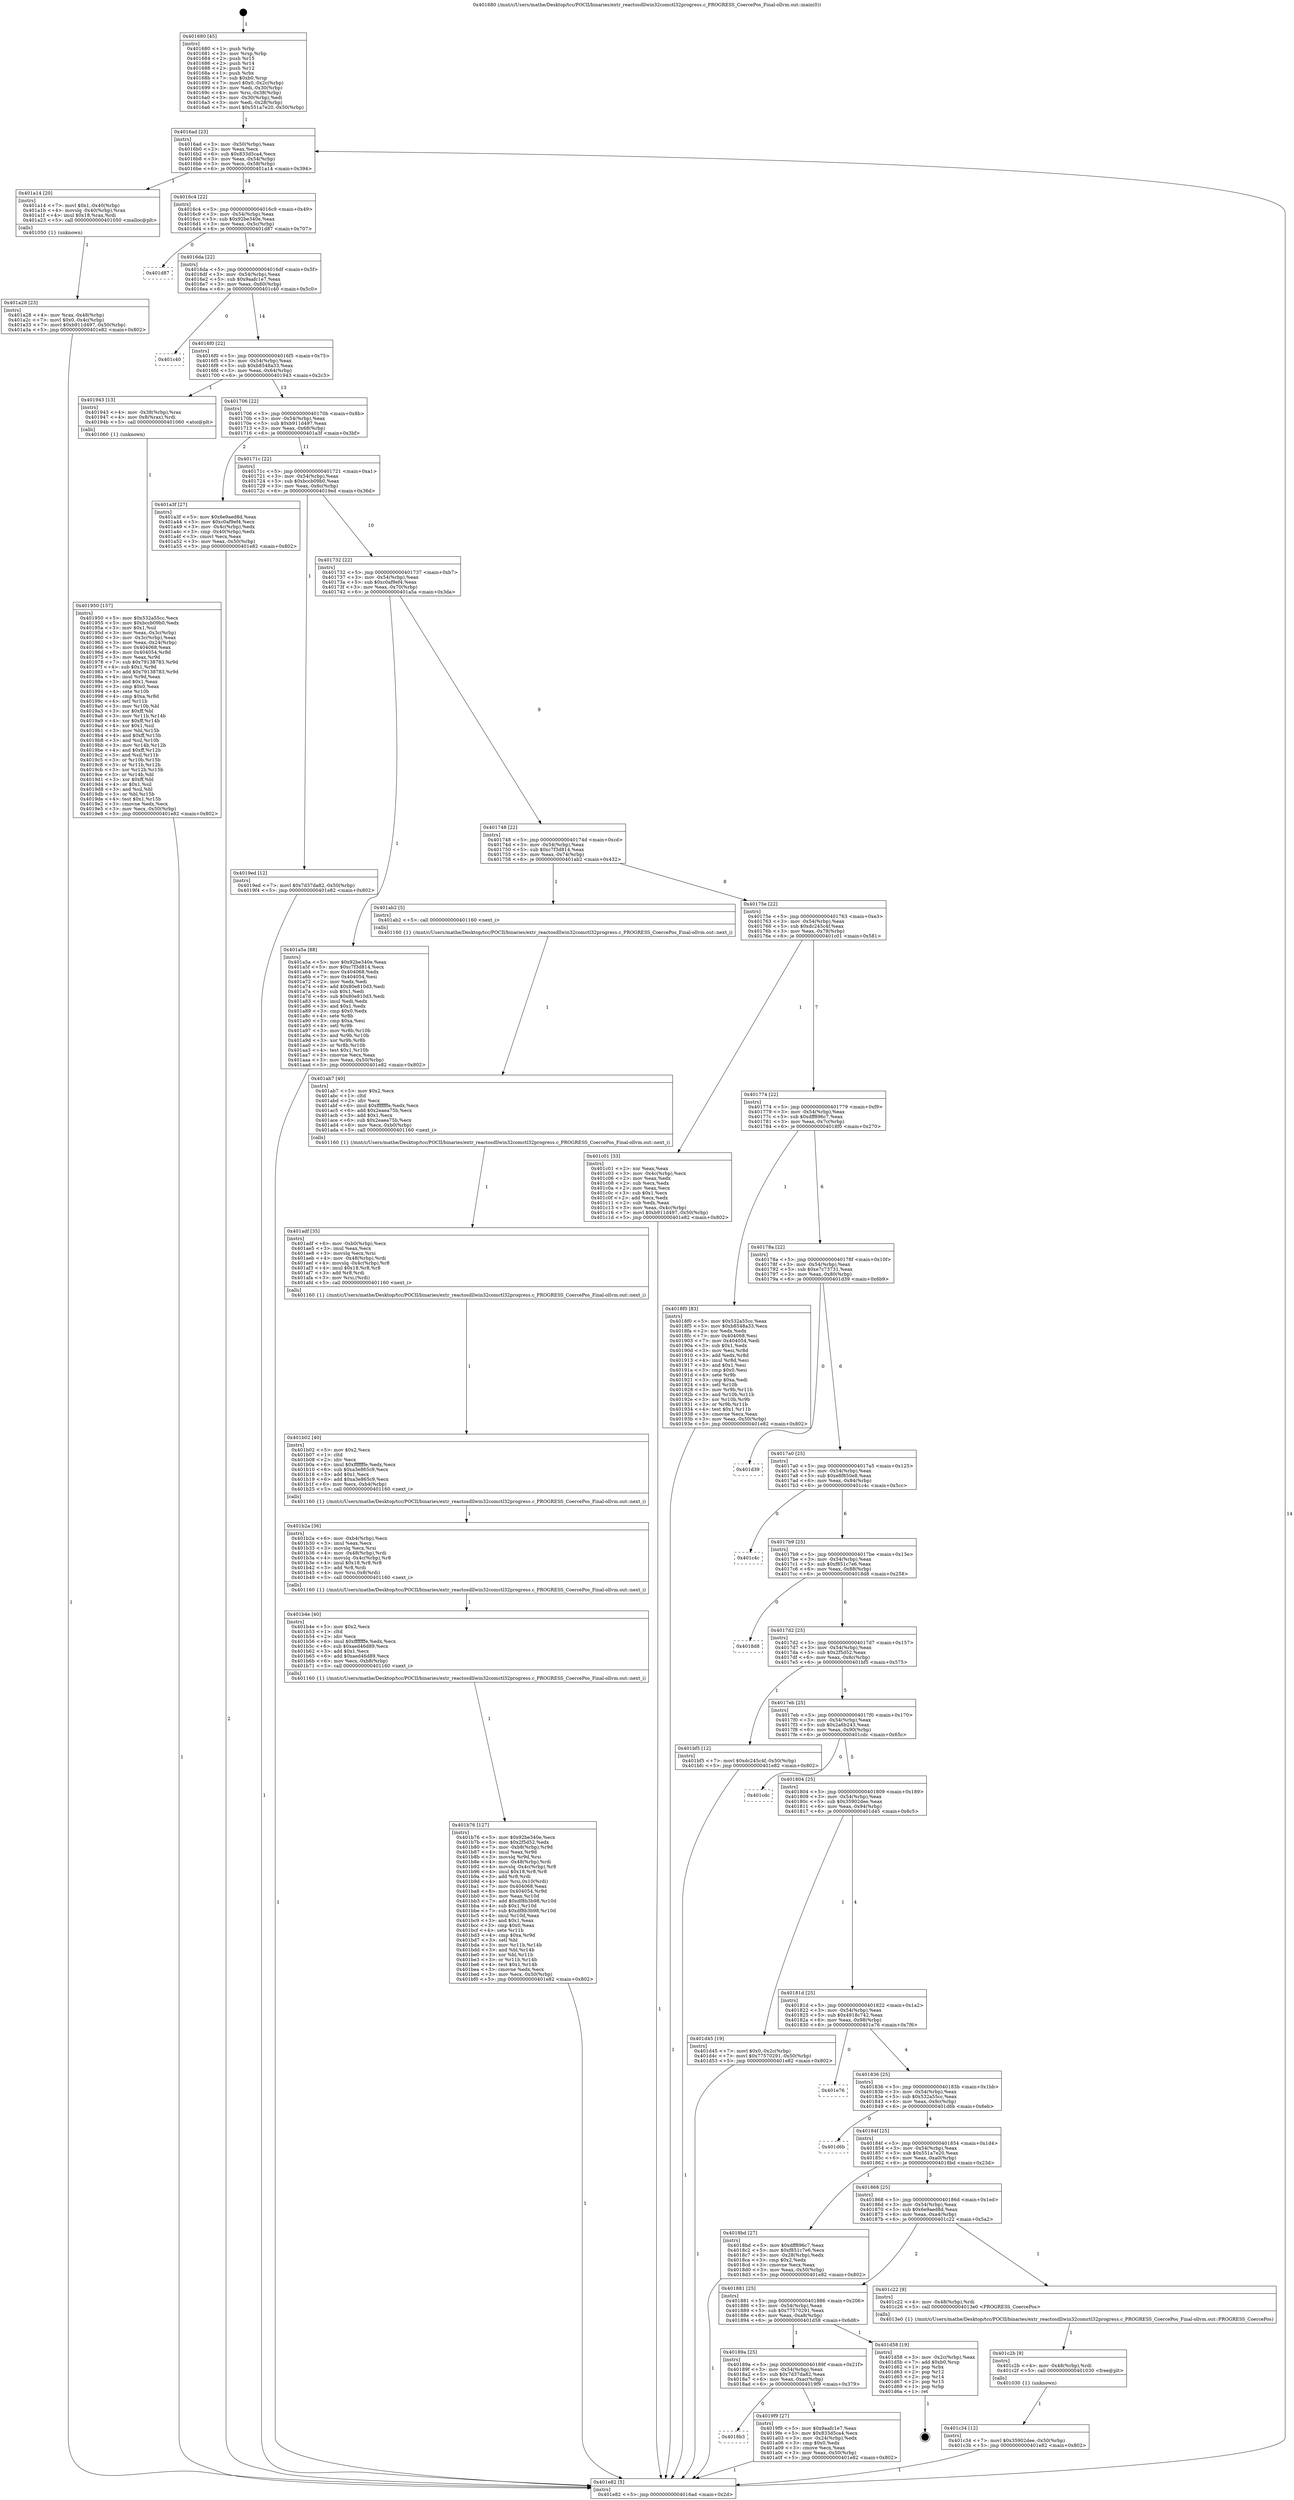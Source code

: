 digraph "0x401680" {
  label = "0x401680 (/mnt/c/Users/mathe/Desktop/tcc/POCII/binaries/extr_reactosdllwin32comctl32progress.c_PROGRESS_CoercePos_Final-ollvm.out::main(0))"
  labelloc = "t"
  node[shape=record]

  Entry [label="",width=0.3,height=0.3,shape=circle,fillcolor=black,style=filled]
  "0x4016ad" [label="{
     0x4016ad [23]\l
     | [instrs]\l
     &nbsp;&nbsp;0x4016ad \<+3\>: mov -0x50(%rbp),%eax\l
     &nbsp;&nbsp;0x4016b0 \<+2\>: mov %eax,%ecx\l
     &nbsp;&nbsp;0x4016b2 \<+6\>: sub $0x833d5ca4,%ecx\l
     &nbsp;&nbsp;0x4016b8 \<+3\>: mov %eax,-0x54(%rbp)\l
     &nbsp;&nbsp;0x4016bb \<+3\>: mov %ecx,-0x58(%rbp)\l
     &nbsp;&nbsp;0x4016be \<+6\>: je 0000000000401a14 \<main+0x394\>\l
  }"]
  "0x401a14" [label="{
     0x401a14 [20]\l
     | [instrs]\l
     &nbsp;&nbsp;0x401a14 \<+7\>: movl $0x1,-0x40(%rbp)\l
     &nbsp;&nbsp;0x401a1b \<+4\>: movslq -0x40(%rbp),%rax\l
     &nbsp;&nbsp;0x401a1f \<+4\>: imul $0x18,%rax,%rdi\l
     &nbsp;&nbsp;0x401a23 \<+5\>: call 0000000000401050 \<malloc@plt\>\l
     | [calls]\l
     &nbsp;&nbsp;0x401050 \{1\} (unknown)\l
  }"]
  "0x4016c4" [label="{
     0x4016c4 [22]\l
     | [instrs]\l
     &nbsp;&nbsp;0x4016c4 \<+5\>: jmp 00000000004016c9 \<main+0x49\>\l
     &nbsp;&nbsp;0x4016c9 \<+3\>: mov -0x54(%rbp),%eax\l
     &nbsp;&nbsp;0x4016cc \<+5\>: sub $0x92be340e,%eax\l
     &nbsp;&nbsp;0x4016d1 \<+3\>: mov %eax,-0x5c(%rbp)\l
     &nbsp;&nbsp;0x4016d4 \<+6\>: je 0000000000401d87 \<main+0x707\>\l
  }"]
  Exit [label="",width=0.3,height=0.3,shape=circle,fillcolor=black,style=filled,peripheries=2]
  "0x401d87" [label="{
     0x401d87\l
  }", style=dashed]
  "0x4016da" [label="{
     0x4016da [22]\l
     | [instrs]\l
     &nbsp;&nbsp;0x4016da \<+5\>: jmp 00000000004016df \<main+0x5f\>\l
     &nbsp;&nbsp;0x4016df \<+3\>: mov -0x54(%rbp),%eax\l
     &nbsp;&nbsp;0x4016e2 \<+5\>: sub $0x9aafc1e7,%eax\l
     &nbsp;&nbsp;0x4016e7 \<+3\>: mov %eax,-0x60(%rbp)\l
     &nbsp;&nbsp;0x4016ea \<+6\>: je 0000000000401c40 \<main+0x5c0\>\l
  }"]
  "0x401c34" [label="{
     0x401c34 [12]\l
     | [instrs]\l
     &nbsp;&nbsp;0x401c34 \<+7\>: movl $0x35902dee,-0x50(%rbp)\l
     &nbsp;&nbsp;0x401c3b \<+5\>: jmp 0000000000401e82 \<main+0x802\>\l
  }"]
  "0x401c40" [label="{
     0x401c40\l
  }", style=dashed]
  "0x4016f0" [label="{
     0x4016f0 [22]\l
     | [instrs]\l
     &nbsp;&nbsp;0x4016f0 \<+5\>: jmp 00000000004016f5 \<main+0x75\>\l
     &nbsp;&nbsp;0x4016f5 \<+3\>: mov -0x54(%rbp),%eax\l
     &nbsp;&nbsp;0x4016f8 \<+5\>: sub $0xb8548a33,%eax\l
     &nbsp;&nbsp;0x4016fd \<+3\>: mov %eax,-0x64(%rbp)\l
     &nbsp;&nbsp;0x401700 \<+6\>: je 0000000000401943 \<main+0x2c3\>\l
  }"]
  "0x401c2b" [label="{
     0x401c2b [9]\l
     | [instrs]\l
     &nbsp;&nbsp;0x401c2b \<+4\>: mov -0x48(%rbp),%rdi\l
     &nbsp;&nbsp;0x401c2f \<+5\>: call 0000000000401030 \<free@plt\>\l
     | [calls]\l
     &nbsp;&nbsp;0x401030 \{1\} (unknown)\l
  }"]
  "0x401943" [label="{
     0x401943 [13]\l
     | [instrs]\l
     &nbsp;&nbsp;0x401943 \<+4\>: mov -0x38(%rbp),%rax\l
     &nbsp;&nbsp;0x401947 \<+4\>: mov 0x8(%rax),%rdi\l
     &nbsp;&nbsp;0x40194b \<+5\>: call 0000000000401060 \<atoi@plt\>\l
     | [calls]\l
     &nbsp;&nbsp;0x401060 \{1\} (unknown)\l
  }"]
  "0x401706" [label="{
     0x401706 [22]\l
     | [instrs]\l
     &nbsp;&nbsp;0x401706 \<+5\>: jmp 000000000040170b \<main+0x8b\>\l
     &nbsp;&nbsp;0x40170b \<+3\>: mov -0x54(%rbp),%eax\l
     &nbsp;&nbsp;0x40170e \<+5\>: sub $0xb911d497,%eax\l
     &nbsp;&nbsp;0x401713 \<+3\>: mov %eax,-0x68(%rbp)\l
     &nbsp;&nbsp;0x401716 \<+6\>: je 0000000000401a3f \<main+0x3bf\>\l
  }"]
  "0x401b76" [label="{
     0x401b76 [127]\l
     | [instrs]\l
     &nbsp;&nbsp;0x401b76 \<+5\>: mov $0x92be340e,%ecx\l
     &nbsp;&nbsp;0x401b7b \<+5\>: mov $0x2f5d52,%edx\l
     &nbsp;&nbsp;0x401b80 \<+7\>: mov -0xb8(%rbp),%r9d\l
     &nbsp;&nbsp;0x401b87 \<+4\>: imul %eax,%r9d\l
     &nbsp;&nbsp;0x401b8b \<+3\>: movslq %r9d,%rsi\l
     &nbsp;&nbsp;0x401b8e \<+4\>: mov -0x48(%rbp),%rdi\l
     &nbsp;&nbsp;0x401b92 \<+4\>: movslq -0x4c(%rbp),%r8\l
     &nbsp;&nbsp;0x401b96 \<+4\>: imul $0x18,%r8,%r8\l
     &nbsp;&nbsp;0x401b9a \<+3\>: add %r8,%rdi\l
     &nbsp;&nbsp;0x401b9d \<+4\>: mov %rsi,0x10(%rdi)\l
     &nbsp;&nbsp;0x401ba1 \<+7\>: mov 0x404068,%eax\l
     &nbsp;&nbsp;0x401ba8 \<+8\>: mov 0x404054,%r9d\l
     &nbsp;&nbsp;0x401bb0 \<+3\>: mov %eax,%r10d\l
     &nbsp;&nbsp;0x401bb3 \<+7\>: add $0xdf8b3b98,%r10d\l
     &nbsp;&nbsp;0x401bba \<+4\>: sub $0x1,%r10d\l
     &nbsp;&nbsp;0x401bbe \<+7\>: sub $0xdf8b3b98,%r10d\l
     &nbsp;&nbsp;0x401bc5 \<+4\>: imul %r10d,%eax\l
     &nbsp;&nbsp;0x401bc9 \<+3\>: and $0x1,%eax\l
     &nbsp;&nbsp;0x401bcc \<+3\>: cmp $0x0,%eax\l
     &nbsp;&nbsp;0x401bcf \<+4\>: sete %r11b\l
     &nbsp;&nbsp;0x401bd3 \<+4\>: cmp $0xa,%r9d\l
     &nbsp;&nbsp;0x401bd7 \<+3\>: setl %bl\l
     &nbsp;&nbsp;0x401bda \<+3\>: mov %r11b,%r14b\l
     &nbsp;&nbsp;0x401bdd \<+3\>: and %bl,%r14b\l
     &nbsp;&nbsp;0x401be0 \<+3\>: xor %bl,%r11b\l
     &nbsp;&nbsp;0x401be3 \<+3\>: or %r11b,%r14b\l
     &nbsp;&nbsp;0x401be6 \<+4\>: test $0x1,%r14b\l
     &nbsp;&nbsp;0x401bea \<+3\>: cmovne %edx,%ecx\l
     &nbsp;&nbsp;0x401bed \<+3\>: mov %ecx,-0x50(%rbp)\l
     &nbsp;&nbsp;0x401bf0 \<+5\>: jmp 0000000000401e82 \<main+0x802\>\l
  }"]
  "0x401a3f" [label="{
     0x401a3f [27]\l
     | [instrs]\l
     &nbsp;&nbsp;0x401a3f \<+5\>: mov $0x6e9aed8d,%eax\l
     &nbsp;&nbsp;0x401a44 \<+5\>: mov $0xc0af9ef4,%ecx\l
     &nbsp;&nbsp;0x401a49 \<+3\>: mov -0x4c(%rbp),%edx\l
     &nbsp;&nbsp;0x401a4c \<+3\>: cmp -0x40(%rbp),%edx\l
     &nbsp;&nbsp;0x401a4f \<+3\>: cmovl %ecx,%eax\l
     &nbsp;&nbsp;0x401a52 \<+3\>: mov %eax,-0x50(%rbp)\l
     &nbsp;&nbsp;0x401a55 \<+5\>: jmp 0000000000401e82 \<main+0x802\>\l
  }"]
  "0x40171c" [label="{
     0x40171c [22]\l
     | [instrs]\l
     &nbsp;&nbsp;0x40171c \<+5\>: jmp 0000000000401721 \<main+0xa1\>\l
     &nbsp;&nbsp;0x401721 \<+3\>: mov -0x54(%rbp),%eax\l
     &nbsp;&nbsp;0x401724 \<+5\>: sub $0xbccb09b0,%eax\l
     &nbsp;&nbsp;0x401729 \<+3\>: mov %eax,-0x6c(%rbp)\l
     &nbsp;&nbsp;0x40172c \<+6\>: je 00000000004019ed \<main+0x36d\>\l
  }"]
  "0x401b4e" [label="{
     0x401b4e [40]\l
     | [instrs]\l
     &nbsp;&nbsp;0x401b4e \<+5\>: mov $0x2,%ecx\l
     &nbsp;&nbsp;0x401b53 \<+1\>: cltd\l
     &nbsp;&nbsp;0x401b54 \<+2\>: idiv %ecx\l
     &nbsp;&nbsp;0x401b56 \<+6\>: imul $0xfffffffe,%edx,%ecx\l
     &nbsp;&nbsp;0x401b5c \<+6\>: sub $0xaed46d89,%ecx\l
     &nbsp;&nbsp;0x401b62 \<+3\>: add $0x1,%ecx\l
     &nbsp;&nbsp;0x401b65 \<+6\>: add $0xaed46d89,%ecx\l
     &nbsp;&nbsp;0x401b6b \<+6\>: mov %ecx,-0xb8(%rbp)\l
     &nbsp;&nbsp;0x401b71 \<+5\>: call 0000000000401160 \<next_i\>\l
     | [calls]\l
     &nbsp;&nbsp;0x401160 \{1\} (/mnt/c/Users/mathe/Desktop/tcc/POCII/binaries/extr_reactosdllwin32comctl32progress.c_PROGRESS_CoercePos_Final-ollvm.out::next_i)\l
  }"]
  "0x4019ed" [label="{
     0x4019ed [12]\l
     | [instrs]\l
     &nbsp;&nbsp;0x4019ed \<+7\>: movl $0x7d37da82,-0x50(%rbp)\l
     &nbsp;&nbsp;0x4019f4 \<+5\>: jmp 0000000000401e82 \<main+0x802\>\l
  }"]
  "0x401732" [label="{
     0x401732 [22]\l
     | [instrs]\l
     &nbsp;&nbsp;0x401732 \<+5\>: jmp 0000000000401737 \<main+0xb7\>\l
     &nbsp;&nbsp;0x401737 \<+3\>: mov -0x54(%rbp),%eax\l
     &nbsp;&nbsp;0x40173a \<+5\>: sub $0xc0af9ef4,%eax\l
     &nbsp;&nbsp;0x40173f \<+3\>: mov %eax,-0x70(%rbp)\l
     &nbsp;&nbsp;0x401742 \<+6\>: je 0000000000401a5a \<main+0x3da\>\l
  }"]
  "0x401b2a" [label="{
     0x401b2a [36]\l
     | [instrs]\l
     &nbsp;&nbsp;0x401b2a \<+6\>: mov -0xb4(%rbp),%ecx\l
     &nbsp;&nbsp;0x401b30 \<+3\>: imul %eax,%ecx\l
     &nbsp;&nbsp;0x401b33 \<+3\>: movslq %ecx,%rsi\l
     &nbsp;&nbsp;0x401b36 \<+4\>: mov -0x48(%rbp),%rdi\l
     &nbsp;&nbsp;0x401b3a \<+4\>: movslq -0x4c(%rbp),%r8\l
     &nbsp;&nbsp;0x401b3e \<+4\>: imul $0x18,%r8,%r8\l
     &nbsp;&nbsp;0x401b42 \<+3\>: add %r8,%rdi\l
     &nbsp;&nbsp;0x401b45 \<+4\>: mov %rsi,0x8(%rdi)\l
     &nbsp;&nbsp;0x401b49 \<+5\>: call 0000000000401160 \<next_i\>\l
     | [calls]\l
     &nbsp;&nbsp;0x401160 \{1\} (/mnt/c/Users/mathe/Desktop/tcc/POCII/binaries/extr_reactosdllwin32comctl32progress.c_PROGRESS_CoercePos_Final-ollvm.out::next_i)\l
  }"]
  "0x401a5a" [label="{
     0x401a5a [88]\l
     | [instrs]\l
     &nbsp;&nbsp;0x401a5a \<+5\>: mov $0x92be340e,%eax\l
     &nbsp;&nbsp;0x401a5f \<+5\>: mov $0xc7f3d814,%ecx\l
     &nbsp;&nbsp;0x401a64 \<+7\>: mov 0x404068,%edx\l
     &nbsp;&nbsp;0x401a6b \<+7\>: mov 0x404054,%esi\l
     &nbsp;&nbsp;0x401a72 \<+2\>: mov %edx,%edi\l
     &nbsp;&nbsp;0x401a74 \<+6\>: add $0x80e810d3,%edi\l
     &nbsp;&nbsp;0x401a7a \<+3\>: sub $0x1,%edi\l
     &nbsp;&nbsp;0x401a7d \<+6\>: sub $0x80e810d3,%edi\l
     &nbsp;&nbsp;0x401a83 \<+3\>: imul %edi,%edx\l
     &nbsp;&nbsp;0x401a86 \<+3\>: and $0x1,%edx\l
     &nbsp;&nbsp;0x401a89 \<+3\>: cmp $0x0,%edx\l
     &nbsp;&nbsp;0x401a8c \<+4\>: sete %r8b\l
     &nbsp;&nbsp;0x401a90 \<+3\>: cmp $0xa,%esi\l
     &nbsp;&nbsp;0x401a93 \<+4\>: setl %r9b\l
     &nbsp;&nbsp;0x401a97 \<+3\>: mov %r8b,%r10b\l
     &nbsp;&nbsp;0x401a9a \<+3\>: and %r9b,%r10b\l
     &nbsp;&nbsp;0x401a9d \<+3\>: xor %r9b,%r8b\l
     &nbsp;&nbsp;0x401aa0 \<+3\>: or %r8b,%r10b\l
     &nbsp;&nbsp;0x401aa3 \<+4\>: test $0x1,%r10b\l
     &nbsp;&nbsp;0x401aa7 \<+3\>: cmovne %ecx,%eax\l
     &nbsp;&nbsp;0x401aaa \<+3\>: mov %eax,-0x50(%rbp)\l
     &nbsp;&nbsp;0x401aad \<+5\>: jmp 0000000000401e82 \<main+0x802\>\l
  }"]
  "0x401748" [label="{
     0x401748 [22]\l
     | [instrs]\l
     &nbsp;&nbsp;0x401748 \<+5\>: jmp 000000000040174d \<main+0xcd\>\l
     &nbsp;&nbsp;0x40174d \<+3\>: mov -0x54(%rbp),%eax\l
     &nbsp;&nbsp;0x401750 \<+5\>: sub $0xc7f3d814,%eax\l
     &nbsp;&nbsp;0x401755 \<+3\>: mov %eax,-0x74(%rbp)\l
     &nbsp;&nbsp;0x401758 \<+6\>: je 0000000000401ab2 \<main+0x432\>\l
  }"]
  "0x401b02" [label="{
     0x401b02 [40]\l
     | [instrs]\l
     &nbsp;&nbsp;0x401b02 \<+5\>: mov $0x2,%ecx\l
     &nbsp;&nbsp;0x401b07 \<+1\>: cltd\l
     &nbsp;&nbsp;0x401b08 \<+2\>: idiv %ecx\l
     &nbsp;&nbsp;0x401b0a \<+6\>: imul $0xfffffffe,%edx,%ecx\l
     &nbsp;&nbsp;0x401b10 \<+6\>: sub $0xa3e865c9,%ecx\l
     &nbsp;&nbsp;0x401b16 \<+3\>: add $0x1,%ecx\l
     &nbsp;&nbsp;0x401b19 \<+6\>: add $0xa3e865c9,%ecx\l
     &nbsp;&nbsp;0x401b1f \<+6\>: mov %ecx,-0xb4(%rbp)\l
     &nbsp;&nbsp;0x401b25 \<+5\>: call 0000000000401160 \<next_i\>\l
     | [calls]\l
     &nbsp;&nbsp;0x401160 \{1\} (/mnt/c/Users/mathe/Desktop/tcc/POCII/binaries/extr_reactosdllwin32comctl32progress.c_PROGRESS_CoercePos_Final-ollvm.out::next_i)\l
  }"]
  "0x401ab2" [label="{
     0x401ab2 [5]\l
     | [instrs]\l
     &nbsp;&nbsp;0x401ab2 \<+5\>: call 0000000000401160 \<next_i\>\l
     | [calls]\l
     &nbsp;&nbsp;0x401160 \{1\} (/mnt/c/Users/mathe/Desktop/tcc/POCII/binaries/extr_reactosdllwin32comctl32progress.c_PROGRESS_CoercePos_Final-ollvm.out::next_i)\l
  }"]
  "0x40175e" [label="{
     0x40175e [22]\l
     | [instrs]\l
     &nbsp;&nbsp;0x40175e \<+5\>: jmp 0000000000401763 \<main+0xe3\>\l
     &nbsp;&nbsp;0x401763 \<+3\>: mov -0x54(%rbp),%eax\l
     &nbsp;&nbsp;0x401766 \<+5\>: sub $0xdc245c4f,%eax\l
     &nbsp;&nbsp;0x40176b \<+3\>: mov %eax,-0x78(%rbp)\l
     &nbsp;&nbsp;0x40176e \<+6\>: je 0000000000401c01 \<main+0x581\>\l
  }"]
  "0x401adf" [label="{
     0x401adf [35]\l
     | [instrs]\l
     &nbsp;&nbsp;0x401adf \<+6\>: mov -0xb0(%rbp),%ecx\l
     &nbsp;&nbsp;0x401ae5 \<+3\>: imul %eax,%ecx\l
     &nbsp;&nbsp;0x401ae8 \<+3\>: movslq %ecx,%rsi\l
     &nbsp;&nbsp;0x401aeb \<+4\>: mov -0x48(%rbp),%rdi\l
     &nbsp;&nbsp;0x401aef \<+4\>: movslq -0x4c(%rbp),%r8\l
     &nbsp;&nbsp;0x401af3 \<+4\>: imul $0x18,%r8,%r8\l
     &nbsp;&nbsp;0x401af7 \<+3\>: add %r8,%rdi\l
     &nbsp;&nbsp;0x401afa \<+3\>: mov %rsi,(%rdi)\l
     &nbsp;&nbsp;0x401afd \<+5\>: call 0000000000401160 \<next_i\>\l
     | [calls]\l
     &nbsp;&nbsp;0x401160 \{1\} (/mnt/c/Users/mathe/Desktop/tcc/POCII/binaries/extr_reactosdllwin32comctl32progress.c_PROGRESS_CoercePos_Final-ollvm.out::next_i)\l
  }"]
  "0x401c01" [label="{
     0x401c01 [33]\l
     | [instrs]\l
     &nbsp;&nbsp;0x401c01 \<+2\>: xor %eax,%eax\l
     &nbsp;&nbsp;0x401c03 \<+3\>: mov -0x4c(%rbp),%ecx\l
     &nbsp;&nbsp;0x401c06 \<+2\>: mov %eax,%edx\l
     &nbsp;&nbsp;0x401c08 \<+2\>: sub %ecx,%edx\l
     &nbsp;&nbsp;0x401c0a \<+2\>: mov %eax,%ecx\l
     &nbsp;&nbsp;0x401c0c \<+3\>: sub $0x1,%ecx\l
     &nbsp;&nbsp;0x401c0f \<+2\>: add %ecx,%edx\l
     &nbsp;&nbsp;0x401c11 \<+2\>: sub %edx,%eax\l
     &nbsp;&nbsp;0x401c13 \<+3\>: mov %eax,-0x4c(%rbp)\l
     &nbsp;&nbsp;0x401c16 \<+7\>: movl $0xb911d497,-0x50(%rbp)\l
     &nbsp;&nbsp;0x401c1d \<+5\>: jmp 0000000000401e82 \<main+0x802\>\l
  }"]
  "0x401774" [label="{
     0x401774 [22]\l
     | [instrs]\l
     &nbsp;&nbsp;0x401774 \<+5\>: jmp 0000000000401779 \<main+0xf9\>\l
     &nbsp;&nbsp;0x401779 \<+3\>: mov -0x54(%rbp),%eax\l
     &nbsp;&nbsp;0x40177c \<+5\>: sub $0xdff896c7,%eax\l
     &nbsp;&nbsp;0x401781 \<+3\>: mov %eax,-0x7c(%rbp)\l
     &nbsp;&nbsp;0x401784 \<+6\>: je 00000000004018f0 \<main+0x270\>\l
  }"]
  "0x401ab7" [label="{
     0x401ab7 [40]\l
     | [instrs]\l
     &nbsp;&nbsp;0x401ab7 \<+5\>: mov $0x2,%ecx\l
     &nbsp;&nbsp;0x401abc \<+1\>: cltd\l
     &nbsp;&nbsp;0x401abd \<+2\>: idiv %ecx\l
     &nbsp;&nbsp;0x401abf \<+6\>: imul $0xfffffffe,%edx,%ecx\l
     &nbsp;&nbsp;0x401ac5 \<+6\>: add $0x2eaea75b,%ecx\l
     &nbsp;&nbsp;0x401acb \<+3\>: add $0x1,%ecx\l
     &nbsp;&nbsp;0x401ace \<+6\>: sub $0x2eaea75b,%ecx\l
     &nbsp;&nbsp;0x401ad4 \<+6\>: mov %ecx,-0xb0(%rbp)\l
     &nbsp;&nbsp;0x401ada \<+5\>: call 0000000000401160 \<next_i\>\l
     | [calls]\l
     &nbsp;&nbsp;0x401160 \{1\} (/mnt/c/Users/mathe/Desktop/tcc/POCII/binaries/extr_reactosdllwin32comctl32progress.c_PROGRESS_CoercePos_Final-ollvm.out::next_i)\l
  }"]
  "0x4018f0" [label="{
     0x4018f0 [83]\l
     | [instrs]\l
     &nbsp;&nbsp;0x4018f0 \<+5\>: mov $0x532a55cc,%eax\l
     &nbsp;&nbsp;0x4018f5 \<+5\>: mov $0xb8548a33,%ecx\l
     &nbsp;&nbsp;0x4018fa \<+2\>: xor %edx,%edx\l
     &nbsp;&nbsp;0x4018fc \<+7\>: mov 0x404068,%esi\l
     &nbsp;&nbsp;0x401903 \<+7\>: mov 0x404054,%edi\l
     &nbsp;&nbsp;0x40190a \<+3\>: sub $0x1,%edx\l
     &nbsp;&nbsp;0x40190d \<+3\>: mov %esi,%r8d\l
     &nbsp;&nbsp;0x401910 \<+3\>: add %edx,%r8d\l
     &nbsp;&nbsp;0x401913 \<+4\>: imul %r8d,%esi\l
     &nbsp;&nbsp;0x401917 \<+3\>: and $0x1,%esi\l
     &nbsp;&nbsp;0x40191a \<+3\>: cmp $0x0,%esi\l
     &nbsp;&nbsp;0x40191d \<+4\>: sete %r9b\l
     &nbsp;&nbsp;0x401921 \<+3\>: cmp $0xa,%edi\l
     &nbsp;&nbsp;0x401924 \<+4\>: setl %r10b\l
     &nbsp;&nbsp;0x401928 \<+3\>: mov %r9b,%r11b\l
     &nbsp;&nbsp;0x40192b \<+3\>: and %r10b,%r11b\l
     &nbsp;&nbsp;0x40192e \<+3\>: xor %r10b,%r9b\l
     &nbsp;&nbsp;0x401931 \<+3\>: or %r9b,%r11b\l
     &nbsp;&nbsp;0x401934 \<+4\>: test $0x1,%r11b\l
     &nbsp;&nbsp;0x401938 \<+3\>: cmovne %ecx,%eax\l
     &nbsp;&nbsp;0x40193b \<+3\>: mov %eax,-0x50(%rbp)\l
     &nbsp;&nbsp;0x40193e \<+5\>: jmp 0000000000401e82 \<main+0x802\>\l
  }"]
  "0x40178a" [label="{
     0x40178a [22]\l
     | [instrs]\l
     &nbsp;&nbsp;0x40178a \<+5\>: jmp 000000000040178f \<main+0x10f\>\l
     &nbsp;&nbsp;0x40178f \<+3\>: mov -0x54(%rbp),%eax\l
     &nbsp;&nbsp;0x401792 \<+5\>: sub $0xe7c73731,%eax\l
     &nbsp;&nbsp;0x401797 \<+3\>: mov %eax,-0x80(%rbp)\l
     &nbsp;&nbsp;0x40179a \<+6\>: je 0000000000401d39 \<main+0x6b9\>\l
  }"]
  "0x401a28" [label="{
     0x401a28 [23]\l
     | [instrs]\l
     &nbsp;&nbsp;0x401a28 \<+4\>: mov %rax,-0x48(%rbp)\l
     &nbsp;&nbsp;0x401a2c \<+7\>: movl $0x0,-0x4c(%rbp)\l
     &nbsp;&nbsp;0x401a33 \<+7\>: movl $0xb911d497,-0x50(%rbp)\l
     &nbsp;&nbsp;0x401a3a \<+5\>: jmp 0000000000401e82 \<main+0x802\>\l
  }"]
  "0x401d39" [label="{
     0x401d39\l
  }", style=dashed]
  "0x4017a0" [label="{
     0x4017a0 [25]\l
     | [instrs]\l
     &nbsp;&nbsp;0x4017a0 \<+5\>: jmp 00000000004017a5 \<main+0x125\>\l
     &nbsp;&nbsp;0x4017a5 \<+3\>: mov -0x54(%rbp),%eax\l
     &nbsp;&nbsp;0x4017a8 \<+5\>: sub $0xe8f850e8,%eax\l
     &nbsp;&nbsp;0x4017ad \<+6\>: mov %eax,-0x84(%rbp)\l
     &nbsp;&nbsp;0x4017b3 \<+6\>: je 0000000000401c4c \<main+0x5cc\>\l
  }"]
  "0x4018b3" [label="{
     0x4018b3\l
  }", style=dashed]
  "0x401c4c" [label="{
     0x401c4c\l
  }", style=dashed]
  "0x4017b9" [label="{
     0x4017b9 [25]\l
     | [instrs]\l
     &nbsp;&nbsp;0x4017b9 \<+5\>: jmp 00000000004017be \<main+0x13e\>\l
     &nbsp;&nbsp;0x4017be \<+3\>: mov -0x54(%rbp),%eax\l
     &nbsp;&nbsp;0x4017c1 \<+5\>: sub $0xf851c7e6,%eax\l
     &nbsp;&nbsp;0x4017c6 \<+6\>: mov %eax,-0x88(%rbp)\l
     &nbsp;&nbsp;0x4017cc \<+6\>: je 00000000004018d8 \<main+0x258\>\l
  }"]
  "0x4019f9" [label="{
     0x4019f9 [27]\l
     | [instrs]\l
     &nbsp;&nbsp;0x4019f9 \<+5\>: mov $0x9aafc1e7,%eax\l
     &nbsp;&nbsp;0x4019fe \<+5\>: mov $0x833d5ca4,%ecx\l
     &nbsp;&nbsp;0x401a03 \<+3\>: mov -0x24(%rbp),%edx\l
     &nbsp;&nbsp;0x401a06 \<+3\>: cmp $0x0,%edx\l
     &nbsp;&nbsp;0x401a09 \<+3\>: cmove %ecx,%eax\l
     &nbsp;&nbsp;0x401a0c \<+3\>: mov %eax,-0x50(%rbp)\l
     &nbsp;&nbsp;0x401a0f \<+5\>: jmp 0000000000401e82 \<main+0x802\>\l
  }"]
  "0x4018d8" [label="{
     0x4018d8\l
  }", style=dashed]
  "0x4017d2" [label="{
     0x4017d2 [25]\l
     | [instrs]\l
     &nbsp;&nbsp;0x4017d2 \<+5\>: jmp 00000000004017d7 \<main+0x157\>\l
     &nbsp;&nbsp;0x4017d7 \<+3\>: mov -0x54(%rbp),%eax\l
     &nbsp;&nbsp;0x4017da \<+5\>: sub $0x2f5d52,%eax\l
     &nbsp;&nbsp;0x4017df \<+6\>: mov %eax,-0x8c(%rbp)\l
     &nbsp;&nbsp;0x4017e5 \<+6\>: je 0000000000401bf5 \<main+0x575\>\l
  }"]
  "0x40189a" [label="{
     0x40189a [25]\l
     | [instrs]\l
     &nbsp;&nbsp;0x40189a \<+5\>: jmp 000000000040189f \<main+0x21f\>\l
     &nbsp;&nbsp;0x40189f \<+3\>: mov -0x54(%rbp),%eax\l
     &nbsp;&nbsp;0x4018a2 \<+5\>: sub $0x7d37da82,%eax\l
     &nbsp;&nbsp;0x4018a7 \<+6\>: mov %eax,-0xac(%rbp)\l
     &nbsp;&nbsp;0x4018ad \<+6\>: je 00000000004019f9 \<main+0x379\>\l
  }"]
  "0x401bf5" [label="{
     0x401bf5 [12]\l
     | [instrs]\l
     &nbsp;&nbsp;0x401bf5 \<+7\>: movl $0xdc245c4f,-0x50(%rbp)\l
     &nbsp;&nbsp;0x401bfc \<+5\>: jmp 0000000000401e82 \<main+0x802\>\l
  }"]
  "0x4017eb" [label="{
     0x4017eb [25]\l
     | [instrs]\l
     &nbsp;&nbsp;0x4017eb \<+5\>: jmp 00000000004017f0 \<main+0x170\>\l
     &nbsp;&nbsp;0x4017f0 \<+3\>: mov -0x54(%rbp),%eax\l
     &nbsp;&nbsp;0x4017f3 \<+5\>: sub $0x2a6b243,%eax\l
     &nbsp;&nbsp;0x4017f8 \<+6\>: mov %eax,-0x90(%rbp)\l
     &nbsp;&nbsp;0x4017fe \<+6\>: je 0000000000401cdc \<main+0x65c\>\l
  }"]
  "0x401d58" [label="{
     0x401d58 [19]\l
     | [instrs]\l
     &nbsp;&nbsp;0x401d58 \<+3\>: mov -0x2c(%rbp),%eax\l
     &nbsp;&nbsp;0x401d5b \<+7\>: add $0xb0,%rsp\l
     &nbsp;&nbsp;0x401d62 \<+1\>: pop %rbx\l
     &nbsp;&nbsp;0x401d63 \<+2\>: pop %r12\l
     &nbsp;&nbsp;0x401d65 \<+2\>: pop %r14\l
     &nbsp;&nbsp;0x401d67 \<+2\>: pop %r15\l
     &nbsp;&nbsp;0x401d69 \<+1\>: pop %rbp\l
     &nbsp;&nbsp;0x401d6a \<+1\>: ret\l
  }"]
  "0x401cdc" [label="{
     0x401cdc\l
  }", style=dashed]
  "0x401804" [label="{
     0x401804 [25]\l
     | [instrs]\l
     &nbsp;&nbsp;0x401804 \<+5\>: jmp 0000000000401809 \<main+0x189\>\l
     &nbsp;&nbsp;0x401809 \<+3\>: mov -0x54(%rbp),%eax\l
     &nbsp;&nbsp;0x40180c \<+5\>: sub $0x35902dee,%eax\l
     &nbsp;&nbsp;0x401811 \<+6\>: mov %eax,-0x94(%rbp)\l
     &nbsp;&nbsp;0x401817 \<+6\>: je 0000000000401d45 \<main+0x6c5\>\l
  }"]
  "0x401881" [label="{
     0x401881 [25]\l
     | [instrs]\l
     &nbsp;&nbsp;0x401881 \<+5\>: jmp 0000000000401886 \<main+0x206\>\l
     &nbsp;&nbsp;0x401886 \<+3\>: mov -0x54(%rbp),%eax\l
     &nbsp;&nbsp;0x401889 \<+5\>: sub $0x77570291,%eax\l
     &nbsp;&nbsp;0x40188e \<+6\>: mov %eax,-0xa8(%rbp)\l
     &nbsp;&nbsp;0x401894 \<+6\>: je 0000000000401d58 \<main+0x6d8\>\l
  }"]
  "0x401d45" [label="{
     0x401d45 [19]\l
     | [instrs]\l
     &nbsp;&nbsp;0x401d45 \<+7\>: movl $0x0,-0x2c(%rbp)\l
     &nbsp;&nbsp;0x401d4c \<+7\>: movl $0x77570291,-0x50(%rbp)\l
     &nbsp;&nbsp;0x401d53 \<+5\>: jmp 0000000000401e82 \<main+0x802\>\l
  }"]
  "0x40181d" [label="{
     0x40181d [25]\l
     | [instrs]\l
     &nbsp;&nbsp;0x40181d \<+5\>: jmp 0000000000401822 \<main+0x1a2\>\l
     &nbsp;&nbsp;0x401822 \<+3\>: mov -0x54(%rbp),%eax\l
     &nbsp;&nbsp;0x401825 \<+5\>: sub $0x4918c742,%eax\l
     &nbsp;&nbsp;0x40182a \<+6\>: mov %eax,-0x98(%rbp)\l
     &nbsp;&nbsp;0x401830 \<+6\>: je 0000000000401e76 \<main+0x7f6\>\l
  }"]
  "0x401c22" [label="{
     0x401c22 [9]\l
     | [instrs]\l
     &nbsp;&nbsp;0x401c22 \<+4\>: mov -0x48(%rbp),%rdi\l
     &nbsp;&nbsp;0x401c26 \<+5\>: call 00000000004013e0 \<PROGRESS_CoercePos\>\l
     | [calls]\l
     &nbsp;&nbsp;0x4013e0 \{1\} (/mnt/c/Users/mathe/Desktop/tcc/POCII/binaries/extr_reactosdllwin32comctl32progress.c_PROGRESS_CoercePos_Final-ollvm.out::PROGRESS_CoercePos)\l
  }"]
  "0x401e76" [label="{
     0x401e76\l
  }", style=dashed]
  "0x401836" [label="{
     0x401836 [25]\l
     | [instrs]\l
     &nbsp;&nbsp;0x401836 \<+5\>: jmp 000000000040183b \<main+0x1bb\>\l
     &nbsp;&nbsp;0x40183b \<+3\>: mov -0x54(%rbp),%eax\l
     &nbsp;&nbsp;0x40183e \<+5\>: sub $0x532a55cc,%eax\l
     &nbsp;&nbsp;0x401843 \<+6\>: mov %eax,-0x9c(%rbp)\l
     &nbsp;&nbsp;0x401849 \<+6\>: je 0000000000401d6b \<main+0x6eb\>\l
  }"]
  "0x401950" [label="{
     0x401950 [157]\l
     | [instrs]\l
     &nbsp;&nbsp;0x401950 \<+5\>: mov $0x532a55cc,%ecx\l
     &nbsp;&nbsp;0x401955 \<+5\>: mov $0xbccb09b0,%edx\l
     &nbsp;&nbsp;0x40195a \<+3\>: mov $0x1,%sil\l
     &nbsp;&nbsp;0x40195d \<+3\>: mov %eax,-0x3c(%rbp)\l
     &nbsp;&nbsp;0x401960 \<+3\>: mov -0x3c(%rbp),%eax\l
     &nbsp;&nbsp;0x401963 \<+3\>: mov %eax,-0x24(%rbp)\l
     &nbsp;&nbsp;0x401966 \<+7\>: mov 0x404068,%eax\l
     &nbsp;&nbsp;0x40196d \<+8\>: mov 0x404054,%r8d\l
     &nbsp;&nbsp;0x401975 \<+3\>: mov %eax,%r9d\l
     &nbsp;&nbsp;0x401978 \<+7\>: sub $0x79138783,%r9d\l
     &nbsp;&nbsp;0x40197f \<+4\>: sub $0x1,%r9d\l
     &nbsp;&nbsp;0x401983 \<+7\>: add $0x79138783,%r9d\l
     &nbsp;&nbsp;0x40198a \<+4\>: imul %r9d,%eax\l
     &nbsp;&nbsp;0x40198e \<+3\>: and $0x1,%eax\l
     &nbsp;&nbsp;0x401991 \<+3\>: cmp $0x0,%eax\l
     &nbsp;&nbsp;0x401994 \<+4\>: sete %r10b\l
     &nbsp;&nbsp;0x401998 \<+4\>: cmp $0xa,%r8d\l
     &nbsp;&nbsp;0x40199c \<+4\>: setl %r11b\l
     &nbsp;&nbsp;0x4019a0 \<+3\>: mov %r10b,%bl\l
     &nbsp;&nbsp;0x4019a3 \<+3\>: xor $0xff,%bl\l
     &nbsp;&nbsp;0x4019a6 \<+3\>: mov %r11b,%r14b\l
     &nbsp;&nbsp;0x4019a9 \<+4\>: xor $0xff,%r14b\l
     &nbsp;&nbsp;0x4019ad \<+4\>: xor $0x1,%sil\l
     &nbsp;&nbsp;0x4019b1 \<+3\>: mov %bl,%r15b\l
     &nbsp;&nbsp;0x4019b4 \<+4\>: and $0xff,%r15b\l
     &nbsp;&nbsp;0x4019b8 \<+3\>: and %sil,%r10b\l
     &nbsp;&nbsp;0x4019bb \<+3\>: mov %r14b,%r12b\l
     &nbsp;&nbsp;0x4019be \<+4\>: and $0xff,%r12b\l
     &nbsp;&nbsp;0x4019c2 \<+3\>: and %sil,%r11b\l
     &nbsp;&nbsp;0x4019c5 \<+3\>: or %r10b,%r15b\l
     &nbsp;&nbsp;0x4019c8 \<+3\>: or %r11b,%r12b\l
     &nbsp;&nbsp;0x4019cb \<+3\>: xor %r12b,%r15b\l
     &nbsp;&nbsp;0x4019ce \<+3\>: or %r14b,%bl\l
     &nbsp;&nbsp;0x4019d1 \<+3\>: xor $0xff,%bl\l
     &nbsp;&nbsp;0x4019d4 \<+4\>: or $0x1,%sil\l
     &nbsp;&nbsp;0x4019d8 \<+3\>: and %sil,%bl\l
     &nbsp;&nbsp;0x4019db \<+3\>: or %bl,%r15b\l
     &nbsp;&nbsp;0x4019de \<+4\>: test $0x1,%r15b\l
     &nbsp;&nbsp;0x4019e2 \<+3\>: cmovne %edx,%ecx\l
     &nbsp;&nbsp;0x4019e5 \<+3\>: mov %ecx,-0x50(%rbp)\l
     &nbsp;&nbsp;0x4019e8 \<+5\>: jmp 0000000000401e82 \<main+0x802\>\l
  }"]
  "0x401d6b" [label="{
     0x401d6b\l
  }", style=dashed]
  "0x40184f" [label="{
     0x40184f [25]\l
     | [instrs]\l
     &nbsp;&nbsp;0x40184f \<+5\>: jmp 0000000000401854 \<main+0x1d4\>\l
     &nbsp;&nbsp;0x401854 \<+3\>: mov -0x54(%rbp),%eax\l
     &nbsp;&nbsp;0x401857 \<+5\>: sub $0x551a7e20,%eax\l
     &nbsp;&nbsp;0x40185c \<+6\>: mov %eax,-0xa0(%rbp)\l
     &nbsp;&nbsp;0x401862 \<+6\>: je 00000000004018bd \<main+0x23d\>\l
  }"]
  "0x401680" [label="{
     0x401680 [45]\l
     | [instrs]\l
     &nbsp;&nbsp;0x401680 \<+1\>: push %rbp\l
     &nbsp;&nbsp;0x401681 \<+3\>: mov %rsp,%rbp\l
     &nbsp;&nbsp;0x401684 \<+2\>: push %r15\l
     &nbsp;&nbsp;0x401686 \<+2\>: push %r14\l
     &nbsp;&nbsp;0x401688 \<+2\>: push %r12\l
     &nbsp;&nbsp;0x40168a \<+1\>: push %rbx\l
     &nbsp;&nbsp;0x40168b \<+7\>: sub $0xb0,%rsp\l
     &nbsp;&nbsp;0x401692 \<+7\>: movl $0x0,-0x2c(%rbp)\l
     &nbsp;&nbsp;0x401699 \<+3\>: mov %edi,-0x30(%rbp)\l
     &nbsp;&nbsp;0x40169c \<+4\>: mov %rsi,-0x38(%rbp)\l
     &nbsp;&nbsp;0x4016a0 \<+3\>: mov -0x30(%rbp),%edi\l
     &nbsp;&nbsp;0x4016a3 \<+3\>: mov %edi,-0x28(%rbp)\l
     &nbsp;&nbsp;0x4016a6 \<+7\>: movl $0x551a7e20,-0x50(%rbp)\l
  }"]
  "0x4018bd" [label="{
     0x4018bd [27]\l
     | [instrs]\l
     &nbsp;&nbsp;0x4018bd \<+5\>: mov $0xdff896c7,%eax\l
     &nbsp;&nbsp;0x4018c2 \<+5\>: mov $0xf851c7e6,%ecx\l
     &nbsp;&nbsp;0x4018c7 \<+3\>: mov -0x28(%rbp),%edx\l
     &nbsp;&nbsp;0x4018ca \<+3\>: cmp $0x2,%edx\l
     &nbsp;&nbsp;0x4018cd \<+3\>: cmovne %ecx,%eax\l
     &nbsp;&nbsp;0x4018d0 \<+3\>: mov %eax,-0x50(%rbp)\l
     &nbsp;&nbsp;0x4018d3 \<+5\>: jmp 0000000000401e82 \<main+0x802\>\l
  }"]
  "0x401868" [label="{
     0x401868 [25]\l
     | [instrs]\l
     &nbsp;&nbsp;0x401868 \<+5\>: jmp 000000000040186d \<main+0x1ed\>\l
     &nbsp;&nbsp;0x40186d \<+3\>: mov -0x54(%rbp),%eax\l
     &nbsp;&nbsp;0x401870 \<+5\>: sub $0x6e9aed8d,%eax\l
     &nbsp;&nbsp;0x401875 \<+6\>: mov %eax,-0xa4(%rbp)\l
     &nbsp;&nbsp;0x40187b \<+6\>: je 0000000000401c22 \<main+0x5a2\>\l
  }"]
  "0x401e82" [label="{
     0x401e82 [5]\l
     | [instrs]\l
     &nbsp;&nbsp;0x401e82 \<+5\>: jmp 00000000004016ad \<main+0x2d\>\l
  }"]
  Entry -> "0x401680" [label=" 1"]
  "0x4016ad" -> "0x401a14" [label=" 1"]
  "0x4016ad" -> "0x4016c4" [label=" 14"]
  "0x401d58" -> Exit [label=" 1"]
  "0x4016c4" -> "0x401d87" [label=" 0"]
  "0x4016c4" -> "0x4016da" [label=" 14"]
  "0x401d45" -> "0x401e82" [label=" 1"]
  "0x4016da" -> "0x401c40" [label=" 0"]
  "0x4016da" -> "0x4016f0" [label=" 14"]
  "0x401c34" -> "0x401e82" [label=" 1"]
  "0x4016f0" -> "0x401943" [label=" 1"]
  "0x4016f0" -> "0x401706" [label=" 13"]
  "0x401c2b" -> "0x401c34" [label=" 1"]
  "0x401706" -> "0x401a3f" [label=" 2"]
  "0x401706" -> "0x40171c" [label=" 11"]
  "0x401c22" -> "0x401c2b" [label=" 1"]
  "0x40171c" -> "0x4019ed" [label=" 1"]
  "0x40171c" -> "0x401732" [label=" 10"]
  "0x401c01" -> "0x401e82" [label=" 1"]
  "0x401732" -> "0x401a5a" [label=" 1"]
  "0x401732" -> "0x401748" [label=" 9"]
  "0x401bf5" -> "0x401e82" [label=" 1"]
  "0x401748" -> "0x401ab2" [label=" 1"]
  "0x401748" -> "0x40175e" [label=" 8"]
  "0x401b76" -> "0x401e82" [label=" 1"]
  "0x40175e" -> "0x401c01" [label=" 1"]
  "0x40175e" -> "0x401774" [label=" 7"]
  "0x401b4e" -> "0x401b76" [label=" 1"]
  "0x401774" -> "0x4018f0" [label=" 1"]
  "0x401774" -> "0x40178a" [label=" 6"]
  "0x401b2a" -> "0x401b4e" [label=" 1"]
  "0x40178a" -> "0x401d39" [label=" 0"]
  "0x40178a" -> "0x4017a0" [label=" 6"]
  "0x401b02" -> "0x401b2a" [label=" 1"]
  "0x4017a0" -> "0x401c4c" [label=" 0"]
  "0x4017a0" -> "0x4017b9" [label=" 6"]
  "0x401adf" -> "0x401b02" [label=" 1"]
  "0x4017b9" -> "0x4018d8" [label=" 0"]
  "0x4017b9" -> "0x4017d2" [label=" 6"]
  "0x401ab7" -> "0x401adf" [label=" 1"]
  "0x4017d2" -> "0x401bf5" [label=" 1"]
  "0x4017d2" -> "0x4017eb" [label=" 5"]
  "0x401a5a" -> "0x401e82" [label=" 1"]
  "0x4017eb" -> "0x401cdc" [label=" 0"]
  "0x4017eb" -> "0x401804" [label=" 5"]
  "0x401a3f" -> "0x401e82" [label=" 2"]
  "0x401804" -> "0x401d45" [label=" 1"]
  "0x401804" -> "0x40181d" [label=" 4"]
  "0x401a14" -> "0x401a28" [label=" 1"]
  "0x40181d" -> "0x401e76" [label=" 0"]
  "0x40181d" -> "0x401836" [label=" 4"]
  "0x4019f9" -> "0x401e82" [label=" 1"]
  "0x401836" -> "0x401d6b" [label=" 0"]
  "0x401836" -> "0x40184f" [label=" 4"]
  "0x40189a" -> "0x4019f9" [label=" 1"]
  "0x40184f" -> "0x4018bd" [label=" 1"]
  "0x40184f" -> "0x401868" [label=" 3"]
  "0x4018bd" -> "0x401e82" [label=" 1"]
  "0x401680" -> "0x4016ad" [label=" 1"]
  "0x401e82" -> "0x4016ad" [label=" 14"]
  "0x4018f0" -> "0x401e82" [label=" 1"]
  "0x401943" -> "0x401950" [label=" 1"]
  "0x401950" -> "0x401e82" [label=" 1"]
  "0x4019ed" -> "0x401e82" [label=" 1"]
  "0x40189a" -> "0x4018b3" [label=" 0"]
  "0x401868" -> "0x401c22" [label=" 1"]
  "0x401868" -> "0x401881" [label=" 2"]
  "0x401a28" -> "0x401e82" [label=" 1"]
  "0x401881" -> "0x401d58" [label=" 1"]
  "0x401881" -> "0x40189a" [label=" 1"]
  "0x401ab2" -> "0x401ab7" [label=" 1"]
}
